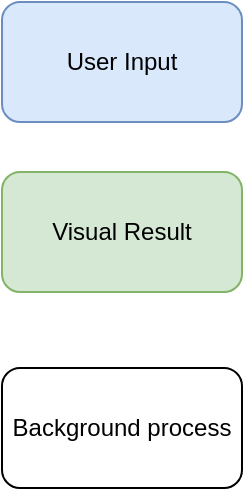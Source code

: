 <mxfile version="14.4.3" type="device"><diagram id="C5RBs43oDa-KdzZeNtuy" name="Page-1"><mxGraphModel dx="1086" dy="806" grid="0" gridSize="10" guides="1" tooltips="1" connect="1" arrows="1" fold="1" page="0" pageScale="1" pageWidth="827" pageHeight="1169" math="0" shadow="0"><root><mxCell id="WIyWlLk6GJQsqaUBKTNV-0"/><mxCell id="WIyWlLk6GJQsqaUBKTNV-1" parent="WIyWlLk6GJQsqaUBKTNV-0"/><mxCell id="xavV5x9prz78Rp-tEL2K-0" value="User Input" style="rounded=1;whiteSpace=wrap;html=1;fillColor=#dae8fc;strokeColor=#6c8ebf;" vertex="1" parent="WIyWlLk6GJQsqaUBKTNV-1"><mxGeometry x="140" y="100" width="120" height="60" as="geometry"/></mxCell><mxCell id="xavV5x9prz78Rp-tEL2K-1" value="Background process" style="rounded=1;whiteSpace=wrap;html=1;" vertex="1" parent="WIyWlLk6GJQsqaUBKTNV-1"><mxGeometry x="140" y="283" width="120" height="60" as="geometry"/></mxCell><mxCell id="xavV5x9prz78Rp-tEL2K-2" value="Visual Result" style="rounded=1;whiteSpace=wrap;html=1;fillColor=#d5e8d4;strokeColor=#82b366;" vertex="1" parent="WIyWlLk6GJQsqaUBKTNV-1"><mxGeometry x="140" y="185" width="120" height="60" as="geometry"/></mxCell></root></mxGraphModel></diagram></mxfile>